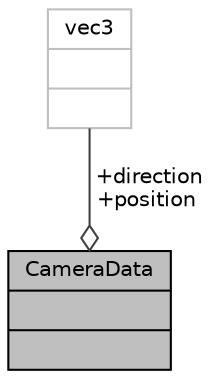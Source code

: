 digraph "CameraData"
{
 // LATEX_PDF_SIZE
  edge [fontname="Helvetica",fontsize="10",labelfontname="Helvetica",labelfontsize="10"];
  node [fontname="Helvetica",fontsize="10",shape=record];
  Node1 [label="{CameraData\n||}",height=0.2,width=0.4,color="black", fillcolor="grey75", style="filled", fontcolor="black",tooltip="Camera data used for shading."];
  Node2 -> Node1 [color="grey25",fontsize="10",style="solid",label=" +direction\n+position" ,arrowhead="odiamond",fontname="Helvetica"];
  Node2 [label="{vec3\n||}",height=0.2,width=0.4,color="grey75", fillcolor="white", style="filled",tooltip=" "];
}
